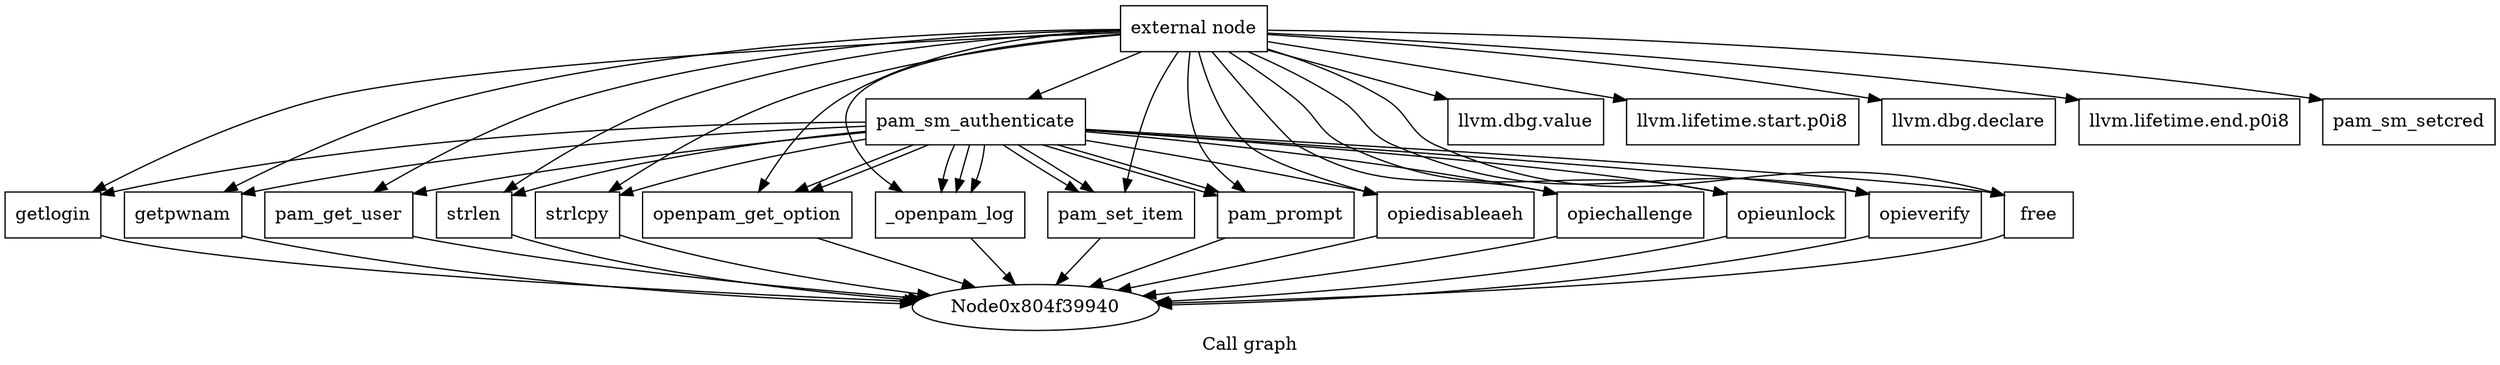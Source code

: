 digraph "Call graph" {
	label="Call graph";

	Node0x804f39910 [shape=record,label="{external node}"];
	Node0x804f39910 -> Node0x804f399a0;
	Node0x804f39910 -> Node0x804f39f40;
	Node0x804f39910 -> Node0x804f39fa0;
	Node0x804f39910 -> Node0x804f77000;
	Node0x804f39910 -> Node0x804f39a00;
	Node0x804f39910 -> Node0x804f39a60;
	Node0x804f39910 -> Node0x804f39ac0;
	Node0x804f39910 -> Node0x804f39b20;
	Node0x804f39910 -> Node0x804f39b80;
	Node0x804f39910 -> Node0x804f39be0;
	Node0x804f39910 -> Node0x804f39c40;
	Node0x804f39910 -> Node0x804f39ca0;
	Node0x804f39910 -> Node0x804f39d00;
	Node0x804f39910 -> Node0x804f39d60;
	Node0x804f39910 -> Node0x804f39dc0;
	Node0x804f39910 -> Node0x804f39e20;
	Node0x804f39910 -> Node0x804f39e80;
	Node0x804f39910 -> Node0x804f39ee0;
	Node0x804f39910 -> Node0x804f77060;
	Node0x804f39910 -> Node0x804f770c0;
	Node0x804f399a0 [shape=record,label="{pam_sm_authenticate}"];
	Node0x804f399a0 -> Node0x804f39a00;
	Node0x804f399a0 -> Node0x804f39a60;
	Node0x804f399a0 -> Node0x804f39ac0;
	Node0x804f399a0 -> Node0x804f39b20;
	Node0x804f399a0 -> Node0x804f39b80;
	Node0x804f399a0 -> Node0x804f39be0;
	Node0x804f399a0 -> Node0x804f39c40;
	Node0x804f399a0 -> Node0x804f39ca0;
	Node0x804f399a0 -> Node0x804f39d00;
	Node0x804f399a0 -> Node0x804f39a00;
	Node0x804f399a0 -> Node0x804f39d60;
	Node0x804f399a0 -> Node0x804f39dc0;
	Node0x804f399a0 -> Node0x804f39dc0;
	Node0x804f399a0 -> Node0x804f39e20;
	Node0x804f399a0 -> Node0x804f39b80;
	Node0x804f399a0 -> Node0x804f39d60;
	Node0x804f399a0 -> Node0x804f39e80;
	Node0x804f399a0 -> Node0x804f39ee0;
	Node0x804f399a0 -> Node0x804f39b80;
	Node0x804f39f40 [shape=record,label="{llvm.dbg.value}"];
	Node0x804f39fa0 [shape=record,label="{llvm.lifetime.start.p0i8}"];
	Node0x804f77000 [shape=record,label="{llvm.dbg.declare}"];
	Node0x804f39a00 [shape=record,label="{openpam_get_option}"];
	Node0x804f39a00 -> Node0x804f39940;
	Node0x804f39a60 [shape=record,label="{getlogin}"];
	Node0x804f39a60 -> Node0x804f39940;
	Node0x804f39ac0 [shape=record,label="{getpwnam}"];
	Node0x804f39ac0 -> Node0x804f39940;
	Node0x804f39b20 [shape=record,label="{pam_get_user}"];
	Node0x804f39b20 -> Node0x804f39940;
	Node0x804f39b80 [shape=record,label="{_openpam_log}"];
	Node0x804f39b80 -> Node0x804f39940;
	Node0x804f39be0 [shape=record,label="{strlen}"];
	Node0x804f39be0 -> Node0x804f39940;
	Node0x804f39c40 [shape=record,label="{strlcpy}"];
	Node0x804f39c40 -> Node0x804f39940;
	Node0x804f39ca0 [shape=record,label="{opiedisableaeh}"];
	Node0x804f39ca0 -> Node0x804f39940;
	Node0x804f39d00 [shape=record,label="{opiechallenge}"];
	Node0x804f39d00 -> Node0x804f39940;
	Node0x804f39d60 [shape=record,label="{pam_set_item}"];
	Node0x804f39d60 -> Node0x804f39940;
	Node0x804f39dc0 [shape=record,label="{pam_prompt}"];
	Node0x804f39dc0 -> Node0x804f39940;
	Node0x804f39e20 [shape=record,label="{opieunlock}"];
	Node0x804f39e20 -> Node0x804f39940;
	Node0x804f39e80 [shape=record,label="{opieverify}"];
	Node0x804f39e80 -> Node0x804f39940;
	Node0x804f39ee0 [shape=record,label="{free}"];
	Node0x804f39ee0 -> Node0x804f39940;
	Node0x804f77060 [shape=record,label="{llvm.lifetime.end.p0i8}"];
	Node0x804f770c0 [shape=record,label="{pam_sm_setcred}"];
}
